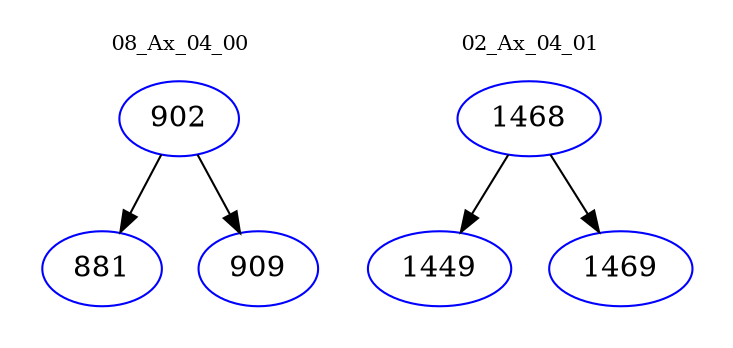 digraph{
subgraph cluster_0 {
color = white
label = "08_Ax_04_00";
fontsize=10;
T0_902 [label="902", color="blue"]
T0_902 -> T0_881 [color="black"]
T0_881 [label="881", color="blue"]
T0_902 -> T0_909 [color="black"]
T0_909 [label="909", color="blue"]
}
subgraph cluster_1 {
color = white
label = "02_Ax_04_01";
fontsize=10;
T1_1468 [label="1468", color="blue"]
T1_1468 -> T1_1449 [color="black"]
T1_1449 [label="1449", color="blue"]
T1_1468 -> T1_1469 [color="black"]
T1_1469 [label="1469", color="blue"]
}
}
